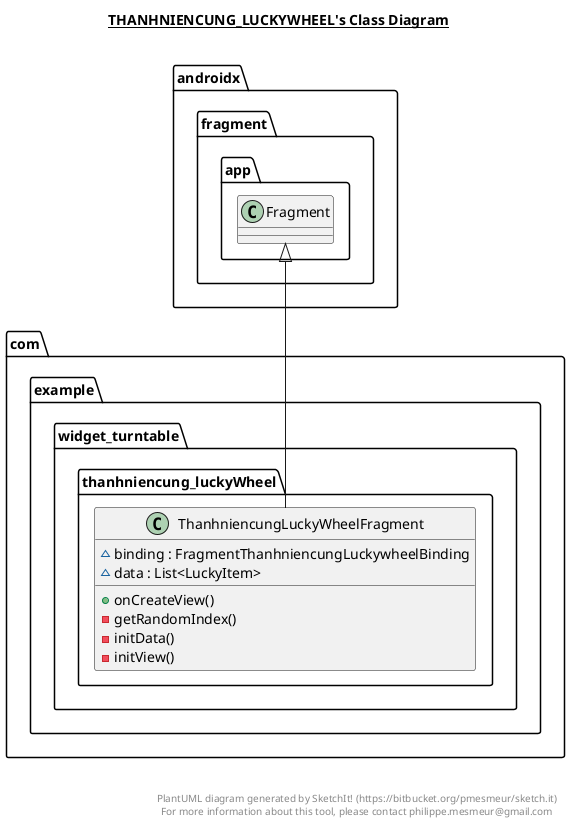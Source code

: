 @startuml

title __THANHNIENCUNG_LUCKYWHEEL's Class Diagram__\n

  namespace com.example.widget_turntable {
    namespace thanhniencung_luckyWheel {
      class com.example.widget_turntable.thanhniencung_luckyWheel.ThanhniencungLuckyWheelFragment {
          ~ binding : FragmentThanhniencungLuckywheelBinding
          ~ data : List<LuckyItem>
          + onCreateView()
          - getRandomIndex()
          - initData()
          - initView()
      }
    }
  }
  

  com.example.widget_turntable.thanhniencung_luckyWheel.ThanhniencungLuckyWheelFragment -up-|> androidx.fragment.app.Fragment


right footer


PlantUML diagram generated by SketchIt! (https://bitbucket.org/pmesmeur/sketch.it)
For more information about this tool, please contact philippe.mesmeur@gmail.com
endfooter

@enduml
